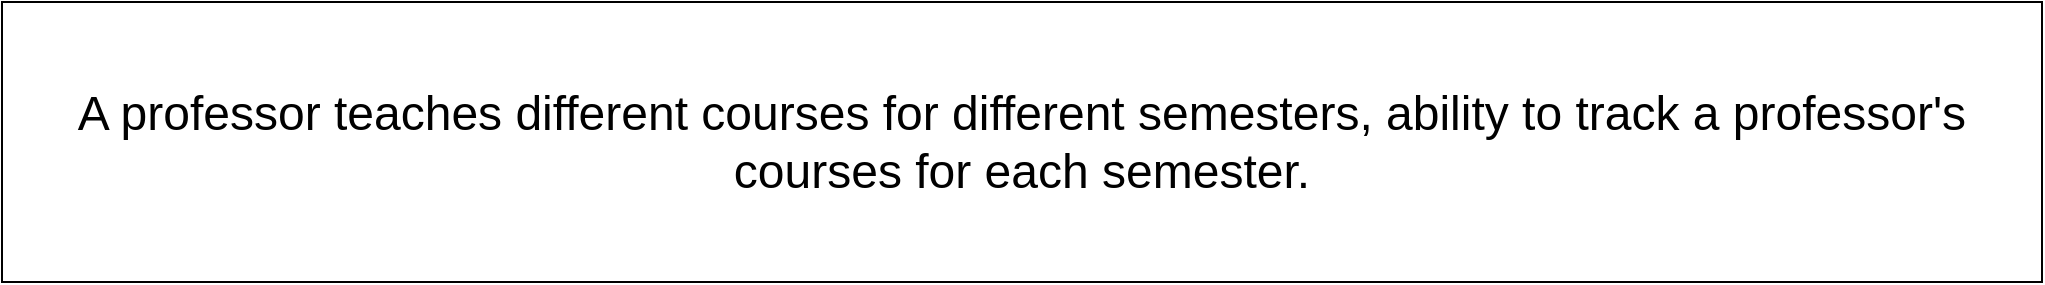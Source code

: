 <mxfile version="20.5.3" type="github" pages="4"><diagram id="t8dfXJ8BpF-kWlvafrcZ" name="Intro"><mxGraphModel dx="1392" dy="732" grid="1" gridSize="10" guides="1" tooltips="1" connect="1" arrows="1" fold="1" page="1" pageScale="1" pageWidth="1169" pageHeight="827" math="0" shadow="0"><root><mxCell id="0"/><mxCell id="1" parent="0"/><mxCell id="gDm5QtS17KS8WEIHHFwj-182" value="&lt;div&gt;A professor teaches different courses for different semesters, ability to track a professor's&lt;/div&gt;&lt;div&gt;courses for each semester.&lt;/div&gt;" style="rounded=0;whiteSpace=wrap;html=1;fontSize=24;" parent="1" vertex="1"><mxGeometry x="240" y="40" width="1020" height="140" as="geometry"/></mxCell></root></mxGraphModel></diagram><diagram id="jt3LZPPAgc7nPzTkA943" name="elements"><mxGraphModel dx="1392" dy="732" grid="1" gridSize="10" guides="1" tooltips="1" connect="1" arrows="1" fold="1" page="1" pageScale="1" pageWidth="1169" pageHeight="827" math="0" shadow="0"><root><mxCell id="0"/><mxCell id="1" parent="0"/><mxCell id="_9L913dWRtzaHkhcqbc8-1" value="&lt;div&gt;A professor teaches different courses for different semesters, ability to track a professor's&lt;/div&gt;&lt;div&gt;courses for each semester.&lt;/div&gt;" style="rounded=0;whiteSpace=wrap;html=1;fontSize=24;" vertex="1" parent="1"><mxGeometry x="240" y="40" width="1020" height="140" as="geometry"/></mxCell><mxCell id="_9L913dWRtzaHkhcqbc8-2" value="&lt;font style=&quot;font-size: 18px;&quot;&gt;&lt;b&gt;Professor&lt;/b&gt;&lt;/font&gt;" style="rounded=0;whiteSpace=wrap;html=1;" vertex="1" parent="1"><mxGeometry x="470" y="440" width="120" height="60" as="geometry"/></mxCell><mxCell id="_9L913dWRtzaHkhcqbc8-3" value="&lt;font style=&quot;font-size: 18px;&quot;&gt;&lt;b&gt;Courses&lt;/b&gt;&lt;/font&gt;" style="rounded=0;whiteSpace=wrap;html=1;" vertex="1" parent="1"><mxGeometry x="850" y="440" width="120" height="60" as="geometry"/></mxCell><mxCell id="_9L913dWRtzaHkhcqbc8-4" value="&lt;b&gt;teaches&lt;/b&gt;" style="rhombus;whiteSpace=wrap;html=1;fontSize=18;" vertex="1" parent="1"><mxGeometry x="670" y="430" width="110" height="80" as="geometry"/></mxCell><mxCell id="_9L913dWRtzaHkhcqbc8-5" value="&lt;font style=&quot;font-size: 18px;&quot;&gt;&lt;b&gt;Semester&lt;/b&gt;&lt;/font&gt;" style="rounded=0;whiteSpace=wrap;html=1;" vertex="1" parent="1"><mxGeometry x="660" y="280" width="120" height="60" as="geometry"/></mxCell></root></mxGraphModel></diagram><diagram id="F6v65GzogxQSlJrwHUrC" name="uml"><mxGraphModel dx="1392" dy="732" grid="1" gridSize="10" guides="1" tooltips="1" connect="1" arrows="1" fold="1" page="1" pageScale="1" pageWidth="1169" pageHeight="827" math="0" shadow="0"><root><mxCell id="0"/><mxCell id="1" parent="0"/><mxCell id="N2db-0Y-ZV_WRTWAUfh3-1" value="Professors" style="shape=table;startSize=30;container=1;collapsible=1;childLayout=tableLayout;fixedRows=1;rowLines=0;fontStyle=1;align=center;resizeLast=1;fontSize=24;" vertex="1" parent="1"><mxGeometry x="270" y="414" width="180" height="150" as="geometry"/></mxCell><mxCell id="N2db-0Y-ZV_WRTWAUfh3-2" value="" style="shape=tableRow;horizontal=0;startSize=0;swimlaneHead=0;swimlaneBody=0;fillColor=none;collapsible=0;dropTarget=0;points=[[0,0.5],[1,0.5]];portConstraint=eastwest;top=0;left=0;right=0;bottom=1;fontSize=24;" vertex="1" parent="N2db-0Y-ZV_WRTWAUfh3-1"><mxGeometry y="30" width="180" height="30" as="geometry"/></mxCell><mxCell id="N2db-0Y-ZV_WRTWAUfh3-3" value="PK" style="shape=partialRectangle;connectable=0;fillColor=none;top=0;left=0;bottom=0;right=0;fontStyle=1;overflow=hidden;fontSize=24;" vertex="1" parent="N2db-0Y-ZV_WRTWAUfh3-2"><mxGeometry width="30" height="30" as="geometry"><mxRectangle width="30" height="30" as="alternateBounds"/></mxGeometry></mxCell><mxCell id="N2db-0Y-ZV_WRTWAUfh3-4" value="professorId" style="shape=partialRectangle;connectable=0;fillColor=none;top=0;left=0;bottom=0;right=0;align=left;spacingLeft=6;fontStyle=5;overflow=hidden;fontSize=24;" vertex="1" parent="N2db-0Y-ZV_WRTWAUfh3-2"><mxGeometry x="30" width="150" height="30" as="geometry"><mxRectangle width="150" height="30" as="alternateBounds"/></mxGeometry></mxCell><mxCell id="N2db-0Y-ZV_WRTWAUfh3-5" value="" style="shape=tableRow;horizontal=0;startSize=0;swimlaneHead=0;swimlaneBody=0;fillColor=none;collapsible=0;dropTarget=0;points=[[0,0.5],[1,0.5]];portConstraint=eastwest;top=0;left=0;right=0;bottom=0;fontSize=24;" vertex="1" parent="N2db-0Y-ZV_WRTWAUfh3-1"><mxGeometry y="60" width="180" height="30" as="geometry"/></mxCell><mxCell id="N2db-0Y-ZV_WRTWAUfh3-6" value="" style="shape=partialRectangle;connectable=0;fillColor=none;top=0;left=0;bottom=0;right=0;editable=1;overflow=hidden;fontSize=24;" vertex="1" parent="N2db-0Y-ZV_WRTWAUfh3-5"><mxGeometry width="30" height="30" as="geometry"><mxRectangle width="30" height="30" as="alternateBounds"/></mxGeometry></mxCell><mxCell id="N2db-0Y-ZV_WRTWAUfh3-7" value="name" style="shape=partialRectangle;connectable=0;fillColor=none;top=0;left=0;bottom=0;right=0;align=left;spacingLeft=6;overflow=hidden;fontSize=24;" vertex="1" parent="N2db-0Y-ZV_WRTWAUfh3-5"><mxGeometry x="30" width="150" height="30" as="geometry"><mxRectangle width="150" height="30" as="alternateBounds"/></mxGeometry></mxCell><mxCell id="N2db-0Y-ZV_WRTWAUfh3-8" value="" style="shape=tableRow;horizontal=0;startSize=0;swimlaneHead=0;swimlaneBody=0;fillColor=none;collapsible=0;dropTarget=0;points=[[0,0.5],[1,0.5]];portConstraint=eastwest;top=0;left=0;right=0;bottom=0;fontSize=24;" vertex="1" parent="N2db-0Y-ZV_WRTWAUfh3-1"><mxGeometry y="90" width="180" height="30" as="geometry"/></mxCell><mxCell id="N2db-0Y-ZV_WRTWAUfh3-9" value="" style="shape=partialRectangle;connectable=0;fillColor=none;top=0;left=0;bottom=0;right=0;editable=1;overflow=hidden;fontSize=24;" vertex="1" parent="N2db-0Y-ZV_WRTWAUfh3-8"><mxGeometry width="30" height="30" as="geometry"><mxRectangle width="30" height="30" as="alternateBounds"/></mxGeometry></mxCell><mxCell id="N2db-0Y-ZV_WRTWAUfh3-10" value="office" style="shape=partialRectangle;connectable=0;fillColor=none;top=0;left=0;bottom=0;right=0;align=left;spacingLeft=6;overflow=hidden;fontSize=24;" vertex="1" parent="N2db-0Y-ZV_WRTWAUfh3-8"><mxGeometry x="30" width="150" height="30" as="geometry"><mxRectangle width="150" height="30" as="alternateBounds"/></mxGeometry></mxCell><mxCell id="N2db-0Y-ZV_WRTWAUfh3-11" value="" style="shape=tableRow;horizontal=0;startSize=0;swimlaneHead=0;swimlaneBody=0;fillColor=none;collapsible=0;dropTarget=0;points=[[0,0.5],[1,0.5]];portConstraint=eastwest;top=0;left=0;right=0;bottom=0;fontSize=24;" vertex="1" parent="N2db-0Y-ZV_WRTWAUfh3-1"><mxGeometry y="120" width="180" height="30" as="geometry"/></mxCell><mxCell id="N2db-0Y-ZV_WRTWAUfh3-12" value="" style="shape=partialRectangle;connectable=0;fillColor=none;top=0;left=0;bottom=0;right=0;editable=1;overflow=hidden;fontSize=24;" vertex="1" parent="N2db-0Y-ZV_WRTWAUfh3-11"><mxGeometry width="30" height="30" as="geometry"><mxRectangle width="30" height="30" as="alternateBounds"/></mxGeometry></mxCell><mxCell id="N2db-0Y-ZV_WRTWAUfh3-13" value="email" style="shape=partialRectangle;connectable=0;fillColor=none;top=0;left=0;bottom=0;right=0;align=left;spacingLeft=6;overflow=hidden;fontSize=24;" vertex="1" parent="N2db-0Y-ZV_WRTWAUfh3-11"><mxGeometry x="30" width="150" height="30" as="geometry"><mxRectangle width="150" height="30" as="alternateBounds"/></mxGeometry></mxCell><mxCell id="N2db-0Y-ZV_WRTWAUfh3-14" value="Courses" style="shape=table;startSize=30;container=1;collapsible=1;childLayout=tableLayout;fixedRows=1;rowLines=0;fontStyle=1;align=center;resizeLast=1;fontSize=24;" vertex="1" parent="1"><mxGeometry x="1020" y="410" width="180" height="150" as="geometry"/></mxCell><mxCell id="N2db-0Y-ZV_WRTWAUfh3-15" value="" style="shape=tableRow;horizontal=0;startSize=0;swimlaneHead=0;swimlaneBody=0;fillColor=none;collapsible=0;dropTarget=0;points=[[0,0.5],[1,0.5]];portConstraint=eastwest;top=0;left=0;right=0;bottom=1;fontSize=24;" vertex="1" parent="N2db-0Y-ZV_WRTWAUfh3-14"><mxGeometry y="30" width="180" height="30" as="geometry"/></mxCell><mxCell id="N2db-0Y-ZV_WRTWAUfh3-16" value="PK" style="shape=partialRectangle;connectable=0;fillColor=none;top=0;left=0;bottom=0;right=0;fontStyle=1;overflow=hidden;fontSize=24;" vertex="1" parent="N2db-0Y-ZV_WRTWAUfh3-15"><mxGeometry width="30" height="30" as="geometry"><mxRectangle width="30" height="30" as="alternateBounds"/></mxGeometry></mxCell><mxCell id="N2db-0Y-ZV_WRTWAUfh3-17" value="courseId" style="shape=partialRectangle;connectable=0;fillColor=none;top=0;left=0;bottom=0;right=0;align=left;spacingLeft=6;fontStyle=5;overflow=hidden;fontSize=24;" vertex="1" parent="N2db-0Y-ZV_WRTWAUfh3-15"><mxGeometry x="30" width="150" height="30" as="geometry"><mxRectangle width="150" height="30" as="alternateBounds"/></mxGeometry></mxCell><mxCell id="N2db-0Y-ZV_WRTWAUfh3-18" value="" style="shape=tableRow;horizontal=0;startSize=0;swimlaneHead=0;swimlaneBody=0;fillColor=none;collapsible=0;dropTarget=0;points=[[0,0.5],[1,0.5]];portConstraint=eastwest;top=0;left=0;right=0;bottom=0;fontSize=24;" vertex="1" parent="N2db-0Y-ZV_WRTWAUfh3-14"><mxGeometry y="60" width="180" height="30" as="geometry"/></mxCell><mxCell id="N2db-0Y-ZV_WRTWAUfh3-19" value="" style="shape=partialRectangle;connectable=0;fillColor=none;top=0;left=0;bottom=0;right=0;editable=1;overflow=hidden;fontSize=24;" vertex="1" parent="N2db-0Y-ZV_WRTWAUfh3-18"><mxGeometry width="30" height="30" as="geometry"><mxRectangle width="30" height="30" as="alternateBounds"/></mxGeometry></mxCell><mxCell id="N2db-0Y-ZV_WRTWAUfh3-20" value="name" style="shape=partialRectangle;connectable=0;fillColor=none;top=0;left=0;bottom=0;right=0;align=left;spacingLeft=6;overflow=hidden;fontSize=24;" vertex="1" parent="N2db-0Y-ZV_WRTWAUfh3-18"><mxGeometry x="30" width="150" height="30" as="geometry"><mxRectangle width="150" height="30" as="alternateBounds"/></mxGeometry></mxCell><mxCell id="N2db-0Y-ZV_WRTWAUfh3-21" value="" style="shape=tableRow;horizontal=0;startSize=0;swimlaneHead=0;swimlaneBody=0;fillColor=none;collapsible=0;dropTarget=0;points=[[0,0.5],[1,0.5]];portConstraint=eastwest;top=0;left=0;right=0;bottom=0;fontSize=24;" vertex="1" parent="N2db-0Y-ZV_WRTWAUfh3-14"><mxGeometry y="90" width="180" height="30" as="geometry"/></mxCell><mxCell id="N2db-0Y-ZV_WRTWAUfh3-22" value="" style="shape=partialRectangle;connectable=0;fillColor=none;top=0;left=0;bottom=0;right=0;editable=1;overflow=hidden;fontSize=24;" vertex="1" parent="N2db-0Y-ZV_WRTWAUfh3-21"><mxGeometry width="30" height="30" as="geometry"><mxRectangle width="30" height="30" as="alternateBounds"/></mxGeometry></mxCell><mxCell id="N2db-0Y-ZV_WRTWAUfh3-23" value="location" style="shape=partialRectangle;connectable=0;fillColor=none;top=0;left=0;bottom=0;right=0;align=left;spacingLeft=6;overflow=hidden;fontSize=24;" vertex="1" parent="N2db-0Y-ZV_WRTWAUfh3-21"><mxGeometry x="30" width="150" height="30" as="geometry"><mxRectangle width="150" height="30" as="alternateBounds"/></mxGeometry></mxCell><mxCell id="N2db-0Y-ZV_WRTWAUfh3-24" value="" style="shape=tableRow;horizontal=0;startSize=0;swimlaneHead=0;swimlaneBody=0;fillColor=none;collapsible=0;dropTarget=0;points=[[0,0.5],[1,0.5]];portConstraint=eastwest;top=0;left=0;right=0;bottom=0;fontSize=24;" vertex="1" parent="N2db-0Y-ZV_WRTWAUfh3-14"><mxGeometry y="120" width="180" height="30" as="geometry"/></mxCell><mxCell id="N2db-0Y-ZV_WRTWAUfh3-25" value="" style="shape=partialRectangle;connectable=0;fillColor=none;top=0;left=0;bottom=0;right=0;editable=1;overflow=hidden;fontSize=24;" vertex="1" parent="N2db-0Y-ZV_WRTWAUfh3-24"><mxGeometry width="30" height="30" as="geometry"><mxRectangle width="30" height="30" as="alternateBounds"/></mxGeometry></mxCell><mxCell id="N2db-0Y-ZV_WRTWAUfh3-26" value="" style="shape=partialRectangle;connectable=0;fillColor=none;top=0;left=0;bottom=0;right=0;align=left;spacingLeft=6;overflow=hidden;fontSize=24;" vertex="1" parent="N2db-0Y-ZV_WRTWAUfh3-24"><mxGeometry x="30" width="150" height="30" as="geometry"><mxRectangle width="150" height="30" as="alternateBounds"/></mxGeometry></mxCell><mxCell id="N2db-0Y-ZV_WRTWAUfh3-27" value="Semesters" style="shape=table;startSize=30;container=1;collapsible=1;childLayout=tableLayout;fixedRows=1;rowLines=0;fontStyle=1;align=center;resizeLast=1;fontSize=24;" vertex="1" parent="1"><mxGeometry x="620" y="224" width="180" height="150" as="geometry"/></mxCell><mxCell id="N2db-0Y-ZV_WRTWAUfh3-28" value="" style="shape=tableRow;horizontal=0;startSize=0;swimlaneHead=0;swimlaneBody=0;fillColor=none;collapsible=0;dropTarget=0;points=[[0,0.5],[1,0.5]];portConstraint=eastwest;top=0;left=0;right=0;bottom=1;fontSize=24;" vertex="1" parent="N2db-0Y-ZV_WRTWAUfh3-27"><mxGeometry y="30" width="180" height="30" as="geometry"/></mxCell><mxCell id="N2db-0Y-ZV_WRTWAUfh3-29" value="PK" style="shape=partialRectangle;connectable=0;fillColor=none;top=0;left=0;bottom=0;right=0;fontStyle=1;overflow=hidden;fontSize=24;" vertex="1" parent="N2db-0Y-ZV_WRTWAUfh3-28"><mxGeometry width="30" height="30" as="geometry"><mxRectangle width="30" height="30" as="alternateBounds"/></mxGeometry></mxCell><mxCell id="N2db-0Y-ZV_WRTWAUfh3-30" value="semesterId" style="shape=partialRectangle;connectable=0;fillColor=none;top=0;left=0;bottom=0;right=0;align=left;spacingLeft=6;fontStyle=5;overflow=hidden;fontSize=24;" vertex="1" parent="N2db-0Y-ZV_WRTWAUfh3-28"><mxGeometry x="30" width="150" height="30" as="geometry"><mxRectangle width="150" height="30" as="alternateBounds"/></mxGeometry></mxCell><mxCell id="N2db-0Y-ZV_WRTWAUfh3-31" value="" style="shape=tableRow;horizontal=0;startSize=0;swimlaneHead=0;swimlaneBody=0;fillColor=none;collapsible=0;dropTarget=0;points=[[0,0.5],[1,0.5]];portConstraint=eastwest;top=0;left=0;right=0;bottom=0;fontSize=24;" vertex="1" parent="N2db-0Y-ZV_WRTWAUfh3-27"><mxGeometry y="60" width="180" height="30" as="geometry"/></mxCell><mxCell id="N2db-0Y-ZV_WRTWAUfh3-32" value="" style="shape=partialRectangle;connectable=0;fillColor=none;top=0;left=0;bottom=0;right=0;editable=1;overflow=hidden;fontSize=24;" vertex="1" parent="N2db-0Y-ZV_WRTWAUfh3-31"><mxGeometry width="30" height="30" as="geometry"><mxRectangle width="30" height="30" as="alternateBounds"/></mxGeometry></mxCell><mxCell id="N2db-0Y-ZV_WRTWAUfh3-33" value="year" style="shape=partialRectangle;connectable=0;fillColor=none;top=0;left=0;bottom=0;right=0;align=left;spacingLeft=6;overflow=hidden;fontSize=24;" vertex="1" parent="N2db-0Y-ZV_WRTWAUfh3-31"><mxGeometry x="30" width="150" height="30" as="geometry"><mxRectangle width="150" height="30" as="alternateBounds"/></mxGeometry></mxCell><mxCell id="N2db-0Y-ZV_WRTWAUfh3-34" value="" style="shape=tableRow;horizontal=0;startSize=0;swimlaneHead=0;swimlaneBody=0;fillColor=none;collapsible=0;dropTarget=0;points=[[0,0.5],[1,0.5]];portConstraint=eastwest;top=0;left=0;right=0;bottom=0;fontSize=24;" vertex="1" parent="N2db-0Y-ZV_WRTWAUfh3-27"><mxGeometry y="90" width="180" height="30" as="geometry"/></mxCell><mxCell id="N2db-0Y-ZV_WRTWAUfh3-35" value="" style="shape=partialRectangle;connectable=0;fillColor=none;top=0;left=0;bottom=0;right=0;editable=1;overflow=hidden;fontSize=24;" vertex="1" parent="N2db-0Y-ZV_WRTWAUfh3-34"><mxGeometry width="30" height="30" as="geometry"><mxRectangle width="30" height="30" as="alternateBounds"/></mxGeometry></mxCell><mxCell id="N2db-0Y-ZV_WRTWAUfh3-36" value="terms" style="shape=partialRectangle;connectable=0;fillColor=none;top=0;left=0;bottom=0;right=0;align=left;spacingLeft=6;overflow=hidden;fontSize=24;" vertex="1" parent="N2db-0Y-ZV_WRTWAUfh3-34"><mxGeometry x="30" width="150" height="30" as="geometry"><mxRectangle width="150" height="30" as="alternateBounds"/></mxGeometry></mxCell><mxCell id="N2db-0Y-ZV_WRTWAUfh3-37" value="" style="shape=tableRow;horizontal=0;startSize=0;swimlaneHead=0;swimlaneBody=0;fillColor=none;collapsible=0;dropTarget=0;points=[[0,0.5],[1,0.5]];portConstraint=eastwest;top=0;left=0;right=0;bottom=0;fontSize=24;" vertex="1" parent="N2db-0Y-ZV_WRTWAUfh3-27"><mxGeometry y="120" width="180" height="30" as="geometry"/></mxCell><mxCell id="N2db-0Y-ZV_WRTWAUfh3-38" value="" style="shape=partialRectangle;connectable=0;fillColor=none;top=0;left=0;bottom=0;right=0;editable=1;overflow=hidden;fontSize=24;" vertex="1" parent="N2db-0Y-ZV_WRTWAUfh3-37"><mxGeometry width="30" height="30" as="geometry"><mxRectangle width="30" height="30" as="alternateBounds"/></mxGeometry></mxCell><mxCell id="N2db-0Y-ZV_WRTWAUfh3-39" value="" style="shape=partialRectangle;connectable=0;fillColor=none;top=0;left=0;bottom=0;right=0;align=left;spacingLeft=6;overflow=hidden;fontSize=24;" vertex="1" parent="N2db-0Y-ZV_WRTWAUfh3-37"><mxGeometry x="30" width="150" height="30" as="geometry"><mxRectangle width="150" height="30" as="alternateBounds"/></mxGeometry></mxCell><mxCell id="N2db-0Y-ZV_WRTWAUfh3-40" value="Teaches" style="shape=table;startSize=30;container=1;collapsible=1;childLayout=tableLayout;fixedRows=1;rowLines=0;fontStyle=1;align=center;resizeLast=1;fontSize=24;" vertex="1" parent="1"><mxGeometry x="620" y="460" width="180" height="150" as="geometry"/></mxCell><mxCell id="N2db-0Y-ZV_WRTWAUfh3-41" value="" style="shape=tableRow;horizontal=0;startSize=0;swimlaneHead=0;swimlaneBody=0;fillColor=none;collapsible=0;dropTarget=0;points=[[0,0.5],[1,0.5]];portConstraint=eastwest;top=0;left=0;right=0;bottom=1;fontSize=24;" vertex="1" parent="N2db-0Y-ZV_WRTWAUfh3-40"><mxGeometry y="30" width="180" height="30" as="geometry"/></mxCell><mxCell id="N2db-0Y-ZV_WRTWAUfh3-42" value="PK" style="shape=partialRectangle;connectable=0;fillColor=none;top=0;left=0;bottom=0;right=0;fontStyle=1;overflow=hidden;fontSize=24;" vertex="1" parent="N2db-0Y-ZV_WRTWAUfh3-41"><mxGeometry width="30" height="30" as="geometry"><mxRectangle width="30" height="30" as="alternateBounds"/></mxGeometry></mxCell><mxCell id="N2db-0Y-ZV_WRTWAUfh3-43" value="teachId" style="shape=partialRectangle;connectable=0;fillColor=none;top=0;left=0;bottom=0;right=0;align=left;spacingLeft=6;fontStyle=5;overflow=hidden;fontSize=24;" vertex="1" parent="N2db-0Y-ZV_WRTWAUfh3-41"><mxGeometry x="30" width="150" height="30" as="geometry"><mxRectangle width="150" height="30" as="alternateBounds"/></mxGeometry></mxCell><mxCell id="N2db-0Y-ZV_WRTWAUfh3-44" value="" style="shape=tableRow;horizontal=0;startSize=0;swimlaneHead=0;swimlaneBody=0;fillColor=none;collapsible=0;dropTarget=0;points=[[0,0.5],[1,0.5]];portConstraint=eastwest;top=0;left=0;right=0;bottom=0;fontSize=24;" vertex="1" parent="N2db-0Y-ZV_WRTWAUfh3-40"><mxGeometry y="60" width="180" height="30" as="geometry"/></mxCell><mxCell id="N2db-0Y-ZV_WRTWAUfh3-45" value="FK" style="shape=partialRectangle;connectable=0;fillColor=none;top=0;left=0;bottom=0;right=0;editable=1;overflow=hidden;fontSize=24;" vertex="1" parent="N2db-0Y-ZV_WRTWAUfh3-44"><mxGeometry width="30" height="30" as="geometry"><mxRectangle width="30" height="30" as="alternateBounds"/></mxGeometry></mxCell><mxCell id="N2db-0Y-ZV_WRTWAUfh3-46" value="professorId" style="shape=partialRectangle;connectable=0;fillColor=none;top=0;left=0;bottom=0;right=0;align=left;spacingLeft=6;overflow=hidden;fontSize=24;" vertex="1" parent="N2db-0Y-ZV_WRTWAUfh3-44"><mxGeometry x="30" width="150" height="30" as="geometry"><mxRectangle width="150" height="30" as="alternateBounds"/></mxGeometry></mxCell><mxCell id="N2db-0Y-ZV_WRTWAUfh3-47" value="" style="shape=tableRow;horizontal=0;startSize=0;swimlaneHead=0;swimlaneBody=0;fillColor=none;collapsible=0;dropTarget=0;points=[[0,0.5],[1,0.5]];portConstraint=eastwest;top=0;left=0;right=0;bottom=0;fontSize=24;" vertex="1" parent="N2db-0Y-ZV_WRTWAUfh3-40"><mxGeometry y="90" width="180" height="30" as="geometry"/></mxCell><mxCell id="N2db-0Y-ZV_WRTWAUfh3-48" value="FK" style="shape=partialRectangle;connectable=0;fillColor=none;top=0;left=0;bottom=0;right=0;editable=1;overflow=hidden;fontSize=24;" vertex="1" parent="N2db-0Y-ZV_WRTWAUfh3-47"><mxGeometry width="30" height="30" as="geometry"><mxRectangle width="30" height="30" as="alternateBounds"/></mxGeometry></mxCell><mxCell id="N2db-0Y-ZV_WRTWAUfh3-49" value="semesterId" style="shape=partialRectangle;connectable=0;fillColor=none;top=0;left=0;bottom=0;right=0;align=left;spacingLeft=6;overflow=hidden;fontSize=24;" vertex="1" parent="N2db-0Y-ZV_WRTWAUfh3-47"><mxGeometry x="30" width="150" height="30" as="geometry"><mxRectangle width="150" height="30" as="alternateBounds"/></mxGeometry></mxCell><mxCell id="N2db-0Y-ZV_WRTWAUfh3-50" value="" style="shape=tableRow;horizontal=0;startSize=0;swimlaneHead=0;swimlaneBody=0;fillColor=none;collapsible=0;dropTarget=0;points=[[0,0.5],[1,0.5]];portConstraint=eastwest;top=0;left=0;right=0;bottom=0;fontSize=24;" vertex="1" parent="N2db-0Y-ZV_WRTWAUfh3-40"><mxGeometry y="120" width="180" height="30" as="geometry"/></mxCell><mxCell id="N2db-0Y-ZV_WRTWAUfh3-51" value="FK" style="shape=partialRectangle;connectable=0;fillColor=none;top=0;left=0;bottom=0;right=0;editable=1;overflow=hidden;fontSize=24;" vertex="1" parent="N2db-0Y-ZV_WRTWAUfh3-50"><mxGeometry width="30" height="30" as="geometry"><mxRectangle width="30" height="30" as="alternateBounds"/></mxGeometry></mxCell><mxCell id="N2db-0Y-ZV_WRTWAUfh3-52" value="courseId" style="shape=partialRectangle;connectable=0;fillColor=none;top=0;left=0;bottom=0;right=0;align=left;spacingLeft=6;overflow=hidden;fontSize=24;" vertex="1" parent="N2db-0Y-ZV_WRTWAUfh3-50"><mxGeometry x="30" width="150" height="30" as="geometry"><mxRectangle width="150" height="30" as="alternateBounds"/></mxGeometry></mxCell><mxCell id="JJCudx3px5xYDtvEotrg-1" value="&lt;div&gt;A professor teaches different courses for different semesters, ability to track a professor's&lt;/div&gt;&lt;div&gt;courses for each semester.&lt;/div&gt;" style="rounded=0;whiteSpace=wrap;html=1;fontSize=24;" vertex="1" parent="1"><mxGeometry x="240" y="40" width="1020" height="140" as="geometry"/></mxCell><mxCell id="GQljVzWq96kAMFgsVCim-1" value="" style="edgeStyle=entityRelationEdgeStyle;fontSize=12;html=1;endArrow=ERoneToMany;rounded=0;exitX=1;exitY=0.5;exitDx=0;exitDy=0;entryX=0;entryY=0.5;entryDx=0;entryDy=0;" edge="1" parent="1" source="N2db-0Y-ZV_WRTWAUfh3-2" target="N2db-0Y-ZV_WRTWAUfh3-44"><mxGeometry width="100" height="100" relative="1" as="geometry"><mxPoint x="485" y="500" as="sourcePoint"/><mxPoint x="585" y="400" as="targetPoint"/></mxGeometry></mxCell><mxCell id="GQljVzWq96kAMFgsVCim-2" value="" style="edgeStyle=entityRelationEdgeStyle;fontSize=12;html=1;endArrow=ERoneToMany;rounded=0;exitX=0;exitY=0.5;exitDx=0;exitDy=0;entryX=1;entryY=0.5;entryDx=0;entryDy=0;" edge="1" parent="1" source="N2db-0Y-ZV_WRTWAUfh3-15" target="N2db-0Y-ZV_WRTWAUfh3-50"><mxGeometry width="100" height="100" relative="1" as="geometry"><mxPoint x="850" y="460" as="sourcePoint"/><mxPoint x="950" y="360" as="targetPoint"/></mxGeometry></mxCell><mxCell id="GQljVzWq96kAMFgsVCim-3" value="" style="edgeStyle=entityRelationEdgeStyle;fontSize=12;html=1;endArrow=ERoneToMany;rounded=0;exitX=1;exitY=0.5;exitDx=0;exitDy=0;entryX=1;entryY=0.5;entryDx=0;entryDy=0;" edge="1" parent="1" source="N2db-0Y-ZV_WRTWAUfh3-28" target="N2db-0Y-ZV_WRTWAUfh3-47"><mxGeometry width="100" height="100" relative="1" as="geometry"><mxPoint x="850" y="460" as="sourcePoint"/><mxPoint x="950" y="360" as="targetPoint"/></mxGeometry></mxCell></root></mxGraphModel></diagram><diagram id="YjtnBNs-cpcJgeKVClF5" name="tables"><mxGraphModel dx="1392" dy="732" grid="1" gridSize="10" guides="1" tooltips="1" connect="1" arrows="1" fold="1" page="1" pageScale="1" pageWidth="1169" pageHeight="827" math="0" shadow="0"><root><mxCell id="0"/><mxCell id="1" parent="0"/><mxCell id="sLReClYBYvp2Z2WDR4u7-1" value="Assets" style="childLayout=tableLayout;recursiveResize=0;strokeColor=#98bf21;fillColor=#A7C942;shadow=1;fontSize=24;" vertex="1" parent="1"><mxGeometry x="120" y="285" width="700" height="97" as="geometry"/></mxCell><mxCell id="sLReClYBYvp2Z2WDR4u7-2" style="shape=tableRow;horizontal=0;startSize=0;swimlaneHead=0;swimlaneBody=0;top=0;left=0;bottom=0;right=0;dropTarget=0;collapsible=0;recursiveResize=0;expand=0;fontStyle=0;strokeColor=inherit;fillColor=#ffffff;fontSize=24;" vertex="1" parent="sLReClYBYvp2Z2WDR4u7-1"><mxGeometry width="700" height="33" as="geometry"/></mxCell><mxCell id="sLReClYBYvp2Z2WDR4u7-3" value="profId" style="connectable=0;recursiveResize=0;strokeColor=inherit;fillColor=#A7C942;align=center;fontStyle=1;fontColor=#FFFFFF;html=1;fontSize=24;" vertex="1" parent="sLReClYBYvp2Z2WDR4u7-2"><mxGeometry width="174" height="33" as="geometry"><mxRectangle width="174" height="33" as="alternateBounds"/></mxGeometry></mxCell><mxCell id="sLReClYBYvp2Z2WDR4u7-4" value="name" style="connectable=0;recursiveResize=0;strokeColor=inherit;fillColor=#A7C942;align=center;fontStyle=1;fontColor=#FFFFFF;html=1;fontSize=24;" vertex="1" parent="sLReClYBYvp2Z2WDR4u7-2"><mxGeometry x="174" width="174" height="33" as="geometry"><mxRectangle width="174" height="33" as="alternateBounds"/></mxGeometry></mxCell><mxCell id="sLReClYBYvp2Z2WDR4u7-5" value="office" style="connectable=0;recursiveResize=0;strokeColor=inherit;fillColor=#A7C942;align=center;fontStyle=1;fontColor=#FFFFFF;html=1;fontSize=24;" vertex="1" parent="sLReClYBYvp2Z2WDR4u7-2"><mxGeometry x="348" width="178" height="33" as="geometry"><mxRectangle width="178" height="33" as="alternateBounds"/></mxGeometry></mxCell><mxCell id="sLReClYBYvp2Z2WDR4u7-6" value="email" style="connectable=0;recursiveResize=0;strokeColor=inherit;fillColor=#A7C942;align=center;fontStyle=1;fontColor=#FFFFFF;html=1;fontSize=24;" vertex="1" parent="sLReClYBYvp2Z2WDR4u7-2"><mxGeometry x="526" width="174" height="33" as="geometry"><mxRectangle width="174" height="33" as="alternateBounds"/></mxGeometry></mxCell><mxCell id="sLReClYBYvp2Z2WDR4u7-7" value="" style="shape=tableRow;horizontal=0;startSize=0;swimlaneHead=0;swimlaneBody=0;top=0;left=0;bottom=0;right=0;dropTarget=0;collapsible=0;recursiveResize=0;expand=0;fontStyle=0;strokeColor=inherit;fillColor=#ffffff;fontSize=24;" vertex="1" parent="sLReClYBYvp2Z2WDR4u7-1"><mxGeometry y="33" width="700" height="32" as="geometry"/></mxCell><mxCell id="sLReClYBYvp2Z2WDR4u7-8" value="1" style="connectable=0;recursiveResize=0;strokeColor=inherit;fillColor=inherit;align=center;whiteSpace=wrap;html=1;fontSize=24;" vertex="1" parent="sLReClYBYvp2Z2WDR4u7-7"><mxGeometry width="174" height="32" as="geometry"><mxRectangle width="174" height="32" as="alternateBounds"/></mxGeometry></mxCell><mxCell id="sLReClYBYvp2Z2WDR4u7-9" value="Steve" style="connectable=0;recursiveResize=0;strokeColor=inherit;fillColor=inherit;align=center;whiteSpace=wrap;html=1;fontSize=24;" vertex="1" parent="sLReClYBYvp2Z2WDR4u7-7"><mxGeometry x="174" width="174" height="32" as="geometry"><mxRectangle width="174" height="32" as="alternateBounds"/></mxGeometry></mxCell><mxCell id="sLReClYBYvp2Z2WDR4u7-10" value="Block A" style="connectable=0;recursiveResize=0;strokeColor=inherit;fillColor=inherit;align=center;whiteSpace=wrap;html=1;fontSize=24;" vertex="1" parent="sLReClYBYvp2Z2WDR4u7-7"><mxGeometry x="348" width="178" height="32" as="geometry"><mxRectangle width="178" height="32" as="alternateBounds"/></mxGeometry></mxCell><mxCell id="sLReClYBYvp2Z2WDR4u7-11" value="steve@test.com" style="connectable=0;recursiveResize=0;strokeColor=inherit;fillColor=inherit;align=center;whiteSpace=wrap;html=1;fontSize=24;" vertex="1" parent="sLReClYBYvp2Z2WDR4u7-7"><mxGeometry x="526" width="174" height="32" as="geometry"><mxRectangle width="174" height="32" as="alternateBounds"/></mxGeometry></mxCell><mxCell id="sLReClYBYvp2Z2WDR4u7-12" style="shape=tableRow;horizontal=0;startSize=0;swimlaneHead=0;swimlaneBody=0;top=0;left=0;bottom=0;right=0;dropTarget=0;collapsible=0;recursiveResize=0;expand=0;fontStyle=0;strokeColor=inherit;fillColor=#ffffff;fontSize=24;" vertex="1" parent="sLReClYBYvp2Z2WDR4u7-1"><mxGeometry y="65" width="700" height="32" as="geometry"/></mxCell><mxCell id="sLReClYBYvp2Z2WDR4u7-13" value="2" style="connectable=0;recursiveResize=0;strokeColor=inherit;fillColor=inherit;align=center;whiteSpace=wrap;html=1;fontSize=24;" vertex="1" parent="sLReClYBYvp2Z2WDR4u7-12"><mxGeometry width="174" height="32" as="geometry"><mxRectangle width="174" height="32" as="alternateBounds"/></mxGeometry></mxCell><mxCell id="sLReClYBYvp2Z2WDR4u7-14" value="Natalie" style="connectable=0;recursiveResize=0;strokeColor=inherit;fillColor=inherit;align=center;whiteSpace=wrap;html=1;fontSize=24;" vertex="1" parent="sLReClYBYvp2Z2WDR4u7-12"><mxGeometry x="174" width="174" height="32" as="geometry"><mxRectangle width="174" height="32" as="alternateBounds"/></mxGeometry></mxCell><mxCell id="sLReClYBYvp2Z2WDR4u7-15" value="Block B" style="connectable=0;recursiveResize=0;strokeColor=inherit;fillColor=inherit;align=center;whiteSpace=wrap;html=1;fontSize=24;" vertex="1" parent="sLReClYBYvp2Z2WDR4u7-12"><mxGeometry x="348" width="178" height="32" as="geometry"><mxRectangle width="178" height="32" as="alternateBounds"/></mxGeometry></mxCell><mxCell id="sLReClYBYvp2Z2WDR4u7-16" value="natalie@test.com" style="connectable=0;recursiveResize=0;strokeColor=inherit;fillColor=inherit;align=center;whiteSpace=wrap;html=1;fontSize=24;" vertex="1" parent="sLReClYBYvp2Z2WDR4u7-12"><mxGeometry x="526" width="174" height="32" as="geometry"><mxRectangle width="174" height="32" as="alternateBounds"/></mxGeometry></mxCell><mxCell id="sLReClYBYvp2Z2WDR4u7-17" value="Professor" style="text;html=1;strokeColor=none;fillColor=none;align=center;verticalAlign=middle;whiteSpace=wrap;rounded=0;fontSize=24;" vertex="1" parent="1"><mxGeometry x="400.5" y="240" width="120" height="30" as="geometry"/></mxCell><mxCell id="sLReClYBYvp2Z2WDR4u7-18" value="Assets" style="childLayout=tableLayout;recursiveResize=0;strokeColor=#98bf21;fillColor=#A7C942;shadow=1;fontSize=24;" vertex="1" parent="1"><mxGeometry x="121" y="710" width="510" height="97" as="geometry"/></mxCell><mxCell id="sLReClYBYvp2Z2WDR4u7-19" style="shape=tableRow;horizontal=0;startSize=0;swimlaneHead=0;swimlaneBody=0;top=0;left=0;bottom=0;right=0;dropTarget=0;collapsible=0;recursiveResize=0;expand=0;fontStyle=0;strokeColor=inherit;fillColor=#ffffff;fontSize=24;" vertex="1" parent="sLReClYBYvp2Z2WDR4u7-18"><mxGeometry width="510" height="33" as="geometry"/></mxCell><mxCell id="sLReClYBYvp2Z2WDR4u7-20" value="courseId" style="connectable=0;recursiveResize=0;strokeColor=inherit;fillColor=#A7C942;align=center;fontStyle=1;fontColor=#FFFFFF;html=1;fontSize=24;" vertex="1" parent="sLReClYBYvp2Z2WDR4u7-19"><mxGeometry width="169" height="33" as="geometry"><mxRectangle width="169" height="33" as="alternateBounds"/></mxGeometry></mxCell><mxCell id="sLReClYBYvp2Z2WDR4u7-21" value="name" style="connectable=0;recursiveResize=0;strokeColor=inherit;fillColor=#A7C942;align=center;fontStyle=1;fontColor=#FFFFFF;html=1;fontSize=24;" vertex="1" parent="sLReClYBYvp2Z2WDR4u7-19"><mxGeometry x="169" width="169" height="33" as="geometry"><mxRectangle width="169" height="33" as="alternateBounds"/></mxGeometry></mxCell><mxCell id="sLReClYBYvp2Z2WDR4u7-22" value="location" style="connectable=0;recursiveResize=0;strokeColor=inherit;fillColor=#A7C942;align=center;fontStyle=1;fontColor=#FFFFFF;html=1;fontSize=24;" vertex="1" parent="sLReClYBYvp2Z2WDR4u7-19"><mxGeometry x="338" width="172" height="33" as="geometry"><mxRectangle width="172" height="33" as="alternateBounds"/></mxGeometry></mxCell><mxCell id="sLReClYBYvp2Z2WDR4u7-24" value="" style="shape=tableRow;horizontal=0;startSize=0;swimlaneHead=0;swimlaneBody=0;top=0;left=0;bottom=0;right=0;dropTarget=0;collapsible=0;recursiveResize=0;expand=0;fontStyle=0;strokeColor=inherit;fillColor=#ffffff;fontSize=24;" vertex="1" parent="sLReClYBYvp2Z2WDR4u7-18"><mxGeometry y="33" width="510" height="32" as="geometry"/></mxCell><mxCell id="sLReClYBYvp2Z2WDR4u7-25" value="1" style="connectable=0;recursiveResize=0;strokeColor=inherit;fillColor=inherit;align=center;whiteSpace=wrap;html=1;fontSize=24;" vertex="1" parent="sLReClYBYvp2Z2WDR4u7-24"><mxGeometry width="169" height="32" as="geometry"><mxRectangle width="169" height="32" as="alternateBounds"/></mxGeometry></mxCell><mxCell id="sLReClYBYvp2Z2WDR4u7-26" value="Javascript" style="connectable=0;recursiveResize=0;strokeColor=inherit;fillColor=inherit;align=center;whiteSpace=wrap;html=1;fontSize=24;" vertex="1" parent="sLReClYBYvp2Z2WDR4u7-24"><mxGeometry x="169" width="169" height="32" as="geometry"><mxRectangle width="169" height="32" as="alternateBounds"/></mxGeometry></mxCell><mxCell id="sLReClYBYvp2Z2WDR4u7-27" value="Annex A" style="connectable=0;recursiveResize=0;strokeColor=inherit;fillColor=inherit;align=center;whiteSpace=wrap;html=1;fontSize=24;" vertex="1" parent="sLReClYBYvp2Z2WDR4u7-24"><mxGeometry x="338" width="172" height="32" as="geometry"><mxRectangle width="172" height="32" as="alternateBounds"/></mxGeometry></mxCell><mxCell id="sLReClYBYvp2Z2WDR4u7-29" style="shape=tableRow;horizontal=0;startSize=0;swimlaneHead=0;swimlaneBody=0;top=0;left=0;bottom=0;right=0;dropTarget=0;collapsible=0;recursiveResize=0;expand=0;fontStyle=0;strokeColor=inherit;fillColor=#ffffff;fontSize=24;" vertex="1" parent="sLReClYBYvp2Z2WDR4u7-18"><mxGeometry y="65" width="510" height="32" as="geometry"/></mxCell><mxCell id="sLReClYBYvp2Z2WDR4u7-30" value="2" style="connectable=0;recursiveResize=0;strokeColor=inherit;fillColor=inherit;align=center;whiteSpace=wrap;html=1;fontSize=24;" vertex="1" parent="sLReClYBYvp2Z2WDR4u7-29"><mxGeometry width="169" height="32" as="geometry"><mxRectangle width="169" height="32" as="alternateBounds"/></mxGeometry></mxCell><mxCell id="sLReClYBYvp2Z2WDR4u7-31" value="HTML / CSS" style="connectable=0;recursiveResize=0;strokeColor=inherit;fillColor=inherit;align=center;whiteSpace=wrap;html=1;fontSize=24;" vertex="1" parent="sLReClYBYvp2Z2WDR4u7-29"><mxGeometry x="169" width="169" height="32" as="geometry"><mxRectangle width="169" height="32" as="alternateBounds"/></mxGeometry></mxCell><mxCell id="sLReClYBYvp2Z2WDR4u7-32" value="Annex B" style="connectable=0;recursiveResize=0;strokeColor=inherit;fillColor=inherit;align=center;whiteSpace=wrap;html=1;fontSize=24;" vertex="1" parent="sLReClYBYvp2Z2WDR4u7-29"><mxGeometry x="338" width="172" height="32" as="geometry"><mxRectangle width="172" height="32" as="alternateBounds"/></mxGeometry></mxCell><mxCell id="sLReClYBYvp2Z2WDR4u7-34" value="Courses" style="text;html=1;strokeColor=none;fillColor=none;align=center;verticalAlign=middle;whiteSpace=wrap;rounded=0;fontSize=24;" vertex="1" parent="1"><mxGeometry x="320" y="670" width="120" height="30" as="geometry"/></mxCell><mxCell id="sLReClYBYvp2Z2WDR4u7-35" value="Assets" style="childLayout=tableLayout;recursiveResize=0;strokeColor=#98bf21;fillColor=#A7C942;shadow=1;fontSize=24;" vertex="1" parent="1"><mxGeometry x="120" y="480" width="510" height="129" as="geometry"/></mxCell><mxCell id="sLReClYBYvp2Z2WDR4u7-36" style="shape=tableRow;horizontal=0;startSize=0;swimlaneHead=0;swimlaneBody=0;top=0;left=0;bottom=0;right=0;dropTarget=0;collapsible=0;recursiveResize=0;expand=0;fontStyle=0;strokeColor=inherit;fillColor=#ffffff;fontSize=24;" vertex="1" parent="sLReClYBYvp2Z2WDR4u7-35"><mxGeometry width="510" height="33" as="geometry"/></mxCell><mxCell id="sLReClYBYvp2Z2WDR4u7-37" value="semesterId" style="connectable=0;recursiveResize=0;strokeColor=inherit;fillColor=#A7C942;align=center;fontStyle=1;fontColor=#FFFFFF;html=1;fontSize=24;" vertex="1" parent="sLReClYBYvp2Z2WDR4u7-36"><mxGeometry width="169" height="33" as="geometry"><mxRectangle width="169" height="33" as="alternateBounds"/></mxGeometry></mxCell><mxCell id="sLReClYBYvp2Z2WDR4u7-38" value="year" style="connectable=0;recursiveResize=0;strokeColor=inherit;fillColor=#A7C942;align=center;fontStyle=1;fontColor=#FFFFFF;html=1;fontSize=24;" vertex="1" parent="sLReClYBYvp2Z2WDR4u7-36"><mxGeometry x="169" width="169" height="33" as="geometry"><mxRectangle width="169" height="33" as="alternateBounds"/></mxGeometry></mxCell><mxCell id="sLReClYBYvp2Z2WDR4u7-39" value="terms" style="connectable=0;recursiveResize=0;strokeColor=inherit;fillColor=#A7C942;align=center;fontStyle=1;fontColor=#FFFFFF;html=1;fontSize=24;" vertex="1" parent="sLReClYBYvp2Z2WDR4u7-36"><mxGeometry x="338" width="172" height="33" as="geometry"><mxRectangle width="172" height="33" as="alternateBounds"/></mxGeometry></mxCell><mxCell id="sLReClYBYvp2Z2WDR4u7-41" value="" style="shape=tableRow;horizontal=0;startSize=0;swimlaneHead=0;swimlaneBody=0;top=0;left=0;bottom=0;right=0;dropTarget=0;collapsible=0;recursiveResize=0;expand=0;fontStyle=0;strokeColor=inherit;fillColor=#ffffff;fontSize=24;" vertex="1" parent="sLReClYBYvp2Z2WDR4u7-35"><mxGeometry y="33" width="510" height="32" as="geometry"/></mxCell><mxCell id="sLReClYBYvp2Z2WDR4u7-42" value="1" style="connectable=0;recursiveResize=0;strokeColor=inherit;fillColor=inherit;align=center;whiteSpace=wrap;html=1;fontSize=24;" vertex="1" parent="sLReClYBYvp2Z2WDR4u7-41"><mxGeometry width="169" height="32" as="geometry"><mxRectangle width="169" height="32" as="alternateBounds"/></mxGeometry></mxCell><mxCell id="sLReClYBYvp2Z2WDR4u7-43" value="2021" style="connectable=0;recursiveResize=0;strokeColor=inherit;fillColor=inherit;align=center;whiteSpace=wrap;html=1;fontSize=24;" vertex="1" parent="sLReClYBYvp2Z2WDR4u7-41"><mxGeometry x="169" width="169" height="32" as="geometry"><mxRectangle width="169" height="32" as="alternateBounds"/></mxGeometry></mxCell><mxCell id="sLReClYBYvp2Z2WDR4u7-44" value="1" style="connectable=0;recursiveResize=0;strokeColor=inherit;fillColor=inherit;align=center;whiteSpace=wrap;html=1;fontSize=24;" vertex="1" parent="sLReClYBYvp2Z2WDR4u7-41"><mxGeometry x="338" width="172" height="32" as="geometry"><mxRectangle width="172" height="32" as="alternateBounds"/></mxGeometry></mxCell><mxCell id="sLReClYBYvp2Z2WDR4u7-46" style="shape=tableRow;horizontal=0;startSize=0;swimlaneHead=0;swimlaneBody=0;top=0;left=0;bottom=0;right=0;dropTarget=0;collapsible=0;recursiveResize=0;expand=0;fontStyle=0;strokeColor=inherit;fillColor=#ffffff;fontSize=24;" vertex="1" parent="sLReClYBYvp2Z2WDR4u7-35"><mxGeometry y="65" width="510" height="32" as="geometry"/></mxCell><mxCell id="sLReClYBYvp2Z2WDR4u7-47" value="2" style="connectable=0;recursiveResize=0;strokeColor=inherit;fillColor=inherit;align=center;whiteSpace=wrap;html=1;fontSize=24;" vertex="1" parent="sLReClYBYvp2Z2WDR4u7-46"><mxGeometry width="169" height="32" as="geometry"><mxRectangle width="169" height="32" as="alternateBounds"/></mxGeometry></mxCell><mxCell id="sLReClYBYvp2Z2WDR4u7-48" value="2022" style="connectable=0;recursiveResize=0;strokeColor=inherit;fillColor=inherit;align=center;whiteSpace=wrap;html=1;fontSize=24;" vertex="1" parent="sLReClYBYvp2Z2WDR4u7-46"><mxGeometry x="169" width="169" height="32" as="geometry"><mxRectangle width="169" height="32" as="alternateBounds"/></mxGeometry></mxCell><mxCell id="sLReClYBYvp2Z2WDR4u7-49" value="2" style="connectable=0;recursiveResize=0;strokeColor=inherit;fillColor=inherit;align=center;whiteSpace=wrap;html=1;fontSize=24;" vertex="1" parent="sLReClYBYvp2Z2WDR4u7-46"><mxGeometry x="338" width="172" height="32" as="geometry"><mxRectangle width="172" height="32" as="alternateBounds"/></mxGeometry></mxCell><mxCell id="sLReClYBYvp2Z2WDR4u7-51" style="shape=tableRow;horizontal=0;startSize=0;swimlaneHead=0;swimlaneBody=0;top=0;left=0;bottom=0;right=0;dropTarget=0;collapsible=0;recursiveResize=0;expand=0;fontStyle=0;strokeColor=inherit;fillColor=#ffffff;fontSize=24;" vertex="1" parent="sLReClYBYvp2Z2WDR4u7-35"><mxGeometry y="97" width="510" height="32" as="geometry"/></mxCell><mxCell id="sLReClYBYvp2Z2WDR4u7-52" value="3" style="connectable=0;recursiveResize=0;strokeColor=inherit;fillColor=inherit;align=center;whiteSpace=wrap;html=1;fontSize=24;" vertex="1" parent="sLReClYBYvp2Z2WDR4u7-51"><mxGeometry width="169" height="32" as="geometry"><mxRectangle width="169" height="32" as="alternateBounds"/></mxGeometry></mxCell><mxCell id="sLReClYBYvp2Z2WDR4u7-53" value="2023" style="connectable=0;recursiveResize=0;strokeColor=inherit;fillColor=inherit;align=center;whiteSpace=wrap;html=1;fontSize=24;" vertex="1" parent="sLReClYBYvp2Z2WDR4u7-51"><mxGeometry x="169" width="169" height="32" as="geometry"><mxRectangle width="169" height="32" as="alternateBounds"/></mxGeometry></mxCell><mxCell id="sLReClYBYvp2Z2WDR4u7-54" value="3" style="connectable=0;recursiveResize=0;strokeColor=inherit;fillColor=inherit;align=center;whiteSpace=wrap;html=1;fontSize=24;" vertex="1" parent="sLReClYBYvp2Z2WDR4u7-51"><mxGeometry x="338" width="172" height="32" as="geometry"><mxRectangle width="172" height="32" as="alternateBounds"/></mxGeometry></mxCell><mxCell id="sLReClYBYvp2Z2WDR4u7-56" value="Semester" style="text;html=1;strokeColor=none;fillColor=none;align=center;verticalAlign=middle;whiteSpace=wrap;rounded=0;fontSize=24;" vertex="1" parent="1"><mxGeometry x="315" y="440" width="120" height="30" as="geometry"/></mxCell><mxCell id="QZEfmlv5oR7eGxNGsUJJ-1" value="Assets" style="childLayout=tableLayout;recursiveResize=0;strokeColor=#98bf21;fillColor=#A7C942;shadow=1;fontSize=24;" vertex="1" parent="1"><mxGeometry x="800" y="500" width="682" height="161" as="geometry"/></mxCell><mxCell id="QZEfmlv5oR7eGxNGsUJJ-2" style="shape=tableRow;horizontal=0;startSize=0;swimlaneHead=0;swimlaneBody=0;top=0;left=0;bottom=0;right=0;dropTarget=0;collapsible=0;recursiveResize=0;expand=0;fontStyle=0;strokeColor=inherit;fillColor=#ffffff;fontSize=24;" vertex="1" parent="QZEfmlv5oR7eGxNGsUJJ-1"><mxGeometry width="682" height="33" as="geometry"/></mxCell><mxCell id="QZEfmlv5oR7eGxNGsUJJ-3" value="teachId" style="connectable=0;recursiveResize=0;strokeColor=inherit;fillColor=#A7C942;align=center;fontStyle=1;fontColor=#FFFFFF;html=1;fontSize=24;" vertex="1" parent="QZEfmlv5oR7eGxNGsUJJ-2"><mxGeometry width="169" height="33" as="geometry"><mxRectangle width="169" height="33" as="alternateBounds"/></mxGeometry></mxCell><mxCell id="QZEfmlv5oR7eGxNGsUJJ-4" value="profId" style="connectable=0;recursiveResize=0;strokeColor=inherit;fillColor=#A7C942;align=center;fontStyle=1;fontColor=#FFFFFF;html=1;fontSize=24;" vertex="1" parent="QZEfmlv5oR7eGxNGsUJJ-2"><mxGeometry x="169" width="169" height="33" as="geometry"><mxRectangle width="169" height="33" as="alternateBounds"/></mxGeometry></mxCell><mxCell id="QZEfmlv5oR7eGxNGsUJJ-5" value="semesterId" style="connectable=0;recursiveResize=0;strokeColor=inherit;fillColor=#A7C942;align=center;fontStyle=1;fontColor=#FFFFFF;html=1;fontSize=24;" vertex="1" parent="QZEfmlv5oR7eGxNGsUJJ-2"><mxGeometry x="338" width="172" height="33" as="geometry"><mxRectangle width="172" height="33" as="alternateBounds"/></mxGeometry></mxCell><mxCell id="QZEfmlv5oR7eGxNGsUJJ-15" value="courseId" style="connectable=0;recursiveResize=0;strokeColor=inherit;fillColor=#A7C942;align=center;fontStyle=1;fontColor=#FFFFFF;html=1;fontSize=24;" vertex="1" parent="QZEfmlv5oR7eGxNGsUJJ-2"><mxGeometry x="510" width="172" height="33" as="geometry"><mxRectangle width="172" height="33" as="alternateBounds"/></mxGeometry></mxCell><mxCell id="QZEfmlv5oR7eGxNGsUJJ-6" value="" style="shape=tableRow;horizontal=0;startSize=0;swimlaneHead=0;swimlaneBody=0;top=0;left=0;bottom=0;right=0;dropTarget=0;collapsible=0;recursiveResize=0;expand=0;fontStyle=0;strokeColor=inherit;fillColor=#ffffff;fontSize=24;" vertex="1" parent="QZEfmlv5oR7eGxNGsUJJ-1"><mxGeometry y="33" width="682" height="32" as="geometry"/></mxCell><mxCell id="QZEfmlv5oR7eGxNGsUJJ-7" value="1" style="connectable=0;recursiveResize=0;strokeColor=inherit;fillColor=inherit;align=center;whiteSpace=wrap;html=1;fontSize=24;" vertex="1" parent="QZEfmlv5oR7eGxNGsUJJ-6"><mxGeometry width="169" height="32" as="geometry"><mxRectangle width="169" height="32" as="alternateBounds"/></mxGeometry></mxCell><mxCell id="QZEfmlv5oR7eGxNGsUJJ-8" value="1" style="connectable=0;recursiveResize=0;strokeColor=inherit;fillColor=inherit;align=center;whiteSpace=wrap;html=1;fontSize=24;" vertex="1" parent="QZEfmlv5oR7eGxNGsUJJ-6"><mxGeometry x="169" width="169" height="32" as="geometry"><mxRectangle width="169" height="32" as="alternateBounds"/></mxGeometry></mxCell><mxCell id="QZEfmlv5oR7eGxNGsUJJ-9" value="1" style="connectable=0;recursiveResize=0;strokeColor=inherit;fillColor=inherit;align=center;whiteSpace=wrap;html=1;fontSize=24;" vertex="1" parent="QZEfmlv5oR7eGxNGsUJJ-6"><mxGeometry x="338" width="172" height="32" as="geometry"><mxRectangle width="172" height="32" as="alternateBounds"/></mxGeometry></mxCell><mxCell id="QZEfmlv5oR7eGxNGsUJJ-16" value="1" style="connectable=0;recursiveResize=0;strokeColor=inherit;fillColor=inherit;align=center;whiteSpace=wrap;html=1;fontSize=24;" vertex="1" parent="QZEfmlv5oR7eGxNGsUJJ-6"><mxGeometry x="510" width="172" height="32" as="geometry"><mxRectangle width="172" height="32" as="alternateBounds"/></mxGeometry></mxCell><mxCell id="QZEfmlv5oR7eGxNGsUJJ-10" style="shape=tableRow;horizontal=0;startSize=0;swimlaneHead=0;swimlaneBody=0;top=0;left=0;bottom=0;right=0;dropTarget=0;collapsible=0;recursiveResize=0;expand=0;fontStyle=0;strokeColor=inherit;fillColor=#ffffff;fontSize=24;" vertex="1" parent="QZEfmlv5oR7eGxNGsUJJ-1"><mxGeometry y="65" width="682" height="32" as="geometry"/></mxCell><mxCell id="QZEfmlv5oR7eGxNGsUJJ-11" value="2" style="connectable=0;recursiveResize=0;strokeColor=inherit;fillColor=inherit;align=center;whiteSpace=wrap;html=1;fontSize=24;" vertex="1" parent="QZEfmlv5oR7eGxNGsUJJ-10"><mxGeometry width="169" height="32" as="geometry"><mxRectangle width="169" height="32" as="alternateBounds"/></mxGeometry></mxCell><mxCell id="QZEfmlv5oR7eGxNGsUJJ-12" value="1" style="connectable=0;recursiveResize=0;strokeColor=inherit;fillColor=inherit;align=center;whiteSpace=wrap;html=1;fontSize=24;" vertex="1" parent="QZEfmlv5oR7eGxNGsUJJ-10"><mxGeometry x="169" width="169" height="32" as="geometry"><mxRectangle width="169" height="32" as="alternateBounds"/></mxGeometry></mxCell><mxCell id="QZEfmlv5oR7eGxNGsUJJ-13" value="2" style="connectable=0;recursiveResize=0;strokeColor=inherit;fillColor=inherit;align=center;whiteSpace=wrap;html=1;fontSize=24;" vertex="1" parent="QZEfmlv5oR7eGxNGsUJJ-10"><mxGeometry x="338" width="172" height="32" as="geometry"><mxRectangle width="172" height="32" as="alternateBounds"/></mxGeometry></mxCell><mxCell id="QZEfmlv5oR7eGxNGsUJJ-17" value="2" style="connectable=0;recursiveResize=0;strokeColor=inherit;fillColor=inherit;align=center;whiteSpace=wrap;html=1;fontSize=24;" vertex="1" parent="QZEfmlv5oR7eGxNGsUJJ-10"><mxGeometry x="510" width="172" height="32" as="geometry"><mxRectangle width="172" height="32" as="alternateBounds"/></mxGeometry></mxCell><mxCell id="QZEfmlv5oR7eGxNGsUJJ-18" style="shape=tableRow;horizontal=0;startSize=0;swimlaneHead=0;swimlaneBody=0;top=0;left=0;bottom=0;right=0;dropTarget=0;collapsible=0;recursiveResize=0;expand=0;fontStyle=0;strokeColor=inherit;fillColor=#ffffff;fontSize=24;" vertex="1" parent="QZEfmlv5oR7eGxNGsUJJ-1"><mxGeometry y="97" width="682" height="32" as="geometry"/></mxCell><mxCell id="QZEfmlv5oR7eGxNGsUJJ-19" value="3" style="connectable=0;recursiveResize=0;strokeColor=inherit;fillColor=inherit;align=center;whiteSpace=wrap;html=1;fontSize=24;" vertex="1" parent="QZEfmlv5oR7eGxNGsUJJ-18"><mxGeometry width="169" height="32" as="geometry"><mxRectangle width="169" height="32" as="alternateBounds"/></mxGeometry></mxCell><mxCell id="QZEfmlv5oR7eGxNGsUJJ-20" value="2" style="connectable=0;recursiveResize=0;strokeColor=inherit;fillColor=inherit;align=center;whiteSpace=wrap;html=1;fontSize=24;" vertex="1" parent="QZEfmlv5oR7eGxNGsUJJ-18"><mxGeometry x="169" width="169" height="32" as="geometry"><mxRectangle width="169" height="32" as="alternateBounds"/></mxGeometry></mxCell><mxCell id="QZEfmlv5oR7eGxNGsUJJ-21" value="1" style="connectable=0;recursiveResize=0;strokeColor=inherit;fillColor=inherit;align=center;whiteSpace=wrap;html=1;fontSize=24;" vertex="1" parent="QZEfmlv5oR7eGxNGsUJJ-18"><mxGeometry x="338" width="172" height="32" as="geometry"><mxRectangle width="172" height="32" as="alternateBounds"/></mxGeometry></mxCell><mxCell id="QZEfmlv5oR7eGxNGsUJJ-22" value="1" style="connectable=0;recursiveResize=0;strokeColor=inherit;fillColor=inherit;align=center;whiteSpace=wrap;html=1;fontSize=24;" vertex="1" parent="QZEfmlv5oR7eGxNGsUJJ-18"><mxGeometry x="510" width="172" height="32" as="geometry"><mxRectangle width="172" height="32" as="alternateBounds"/></mxGeometry></mxCell><mxCell id="QZEfmlv5oR7eGxNGsUJJ-23" style="shape=tableRow;horizontal=0;startSize=0;swimlaneHead=0;swimlaneBody=0;top=0;left=0;bottom=0;right=0;dropTarget=0;collapsible=0;recursiveResize=0;expand=0;fontStyle=0;strokeColor=inherit;fillColor=#ffffff;fontSize=24;" vertex="1" parent="QZEfmlv5oR7eGxNGsUJJ-1"><mxGeometry y="129" width="682" height="32" as="geometry"/></mxCell><mxCell id="QZEfmlv5oR7eGxNGsUJJ-24" value="4" style="connectable=0;recursiveResize=0;strokeColor=inherit;fillColor=inherit;align=center;whiteSpace=wrap;html=1;fontSize=24;" vertex="1" parent="QZEfmlv5oR7eGxNGsUJJ-23"><mxGeometry width="169" height="32" as="geometry"><mxRectangle width="169" height="32" as="alternateBounds"/></mxGeometry></mxCell><mxCell id="QZEfmlv5oR7eGxNGsUJJ-25" value="2" style="connectable=0;recursiveResize=0;strokeColor=inherit;fillColor=inherit;align=center;whiteSpace=wrap;html=1;fontSize=24;" vertex="1" parent="QZEfmlv5oR7eGxNGsUJJ-23"><mxGeometry x="169" width="169" height="32" as="geometry"><mxRectangle width="169" height="32" as="alternateBounds"/></mxGeometry></mxCell><mxCell id="QZEfmlv5oR7eGxNGsUJJ-26" value="2" style="connectable=0;recursiveResize=0;strokeColor=inherit;fillColor=inherit;align=center;whiteSpace=wrap;html=1;fontSize=24;" vertex="1" parent="QZEfmlv5oR7eGxNGsUJJ-23"><mxGeometry x="338" width="172" height="32" as="geometry"><mxRectangle width="172" height="32" as="alternateBounds"/></mxGeometry></mxCell><mxCell id="QZEfmlv5oR7eGxNGsUJJ-27" value="2" style="connectable=0;recursiveResize=0;strokeColor=inherit;fillColor=inherit;align=center;whiteSpace=wrap;html=1;fontSize=24;" vertex="1" parent="QZEfmlv5oR7eGxNGsUJJ-23"><mxGeometry x="510" width="172" height="32" as="geometry"><mxRectangle width="172" height="32" as="alternateBounds"/></mxGeometry></mxCell><mxCell id="QZEfmlv5oR7eGxNGsUJJ-14" value="Teaches" style="text;html=1;strokeColor=none;fillColor=none;align=center;verticalAlign=middle;whiteSpace=wrap;rounded=0;fontSize=24;" vertex="1" parent="1"><mxGeometry x="1090" y="460" width="120" height="30" as="geometry"/></mxCell></root></mxGraphModel></diagram></mxfile>